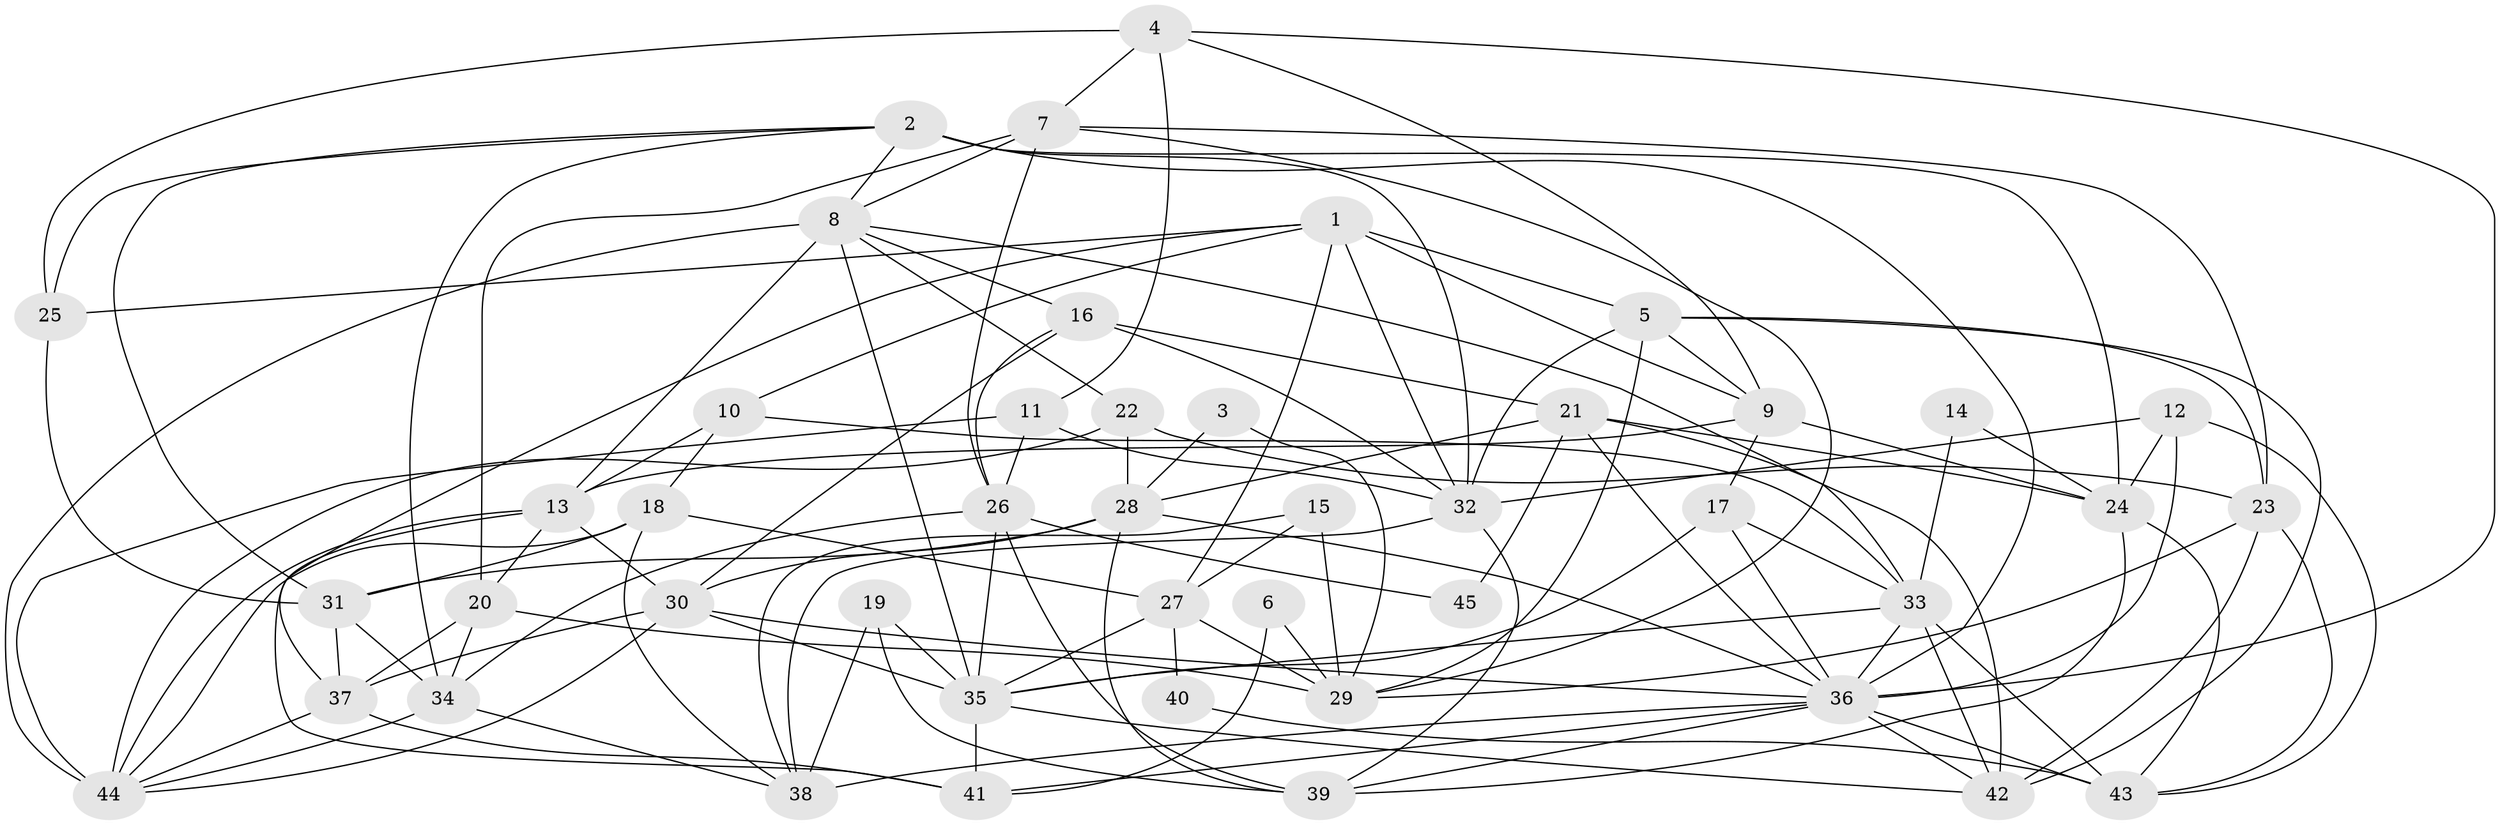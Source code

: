 // original degree distribution, {2: 0.17777777777777778, 6: 0.12222222222222222, 5: 0.2, 4: 0.2777777777777778, 3: 0.18888888888888888, 7: 0.03333333333333333}
// Generated by graph-tools (version 1.1) at 2025/26/03/09/25 03:26:13]
// undirected, 45 vertices, 127 edges
graph export_dot {
graph [start="1"]
  node [color=gray90,style=filled];
  1;
  2;
  3;
  4;
  5;
  6;
  7;
  8;
  9;
  10;
  11;
  12;
  13;
  14;
  15;
  16;
  17;
  18;
  19;
  20;
  21;
  22;
  23;
  24;
  25;
  26;
  27;
  28;
  29;
  30;
  31;
  32;
  33;
  34;
  35;
  36;
  37;
  38;
  39;
  40;
  41;
  42;
  43;
  44;
  45;
  1 -- 5 [weight=2.0];
  1 -- 9 [weight=1.0];
  1 -- 10 [weight=1.0];
  1 -- 25 [weight=1.0];
  1 -- 27 [weight=1.0];
  1 -- 32 [weight=1.0];
  1 -- 37 [weight=1.0];
  2 -- 8 [weight=1.0];
  2 -- 24 [weight=1.0];
  2 -- 25 [weight=1.0];
  2 -- 31 [weight=1.0];
  2 -- 32 [weight=1.0];
  2 -- 34 [weight=1.0];
  2 -- 36 [weight=2.0];
  3 -- 28 [weight=1.0];
  3 -- 29 [weight=1.0];
  4 -- 7 [weight=1.0];
  4 -- 9 [weight=1.0];
  4 -- 11 [weight=1.0];
  4 -- 25 [weight=1.0];
  4 -- 36 [weight=1.0];
  5 -- 9 [weight=1.0];
  5 -- 23 [weight=1.0];
  5 -- 29 [weight=1.0];
  5 -- 32 [weight=1.0];
  5 -- 42 [weight=1.0];
  6 -- 29 [weight=1.0];
  6 -- 41 [weight=1.0];
  7 -- 8 [weight=1.0];
  7 -- 20 [weight=1.0];
  7 -- 23 [weight=1.0];
  7 -- 26 [weight=1.0];
  7 -- 29 [weight=1.0];
  8 -- 13 [weight=1.0];
  8 -- 16 [weight=1.0];
  8 -- 22 [weight=1.0];
  8 -- 33 [weight=1.0];
  8 -- 35 [weight=1.0];
  8 -- 44 [weight=2.0];
  9 -- 13 [weight=1.0];
  9 -- 17 [weight=1.0];
  9 -- 24 [weight=1.0];
  10 -- 13 [weight=1.0];
  10 -- 18 [weight=1.0];
  10 -- 33 [weight=1.0];
  11 -- 26 [weight=1.0];
  11 -- 32 [weight=1.0];
  11 -- 44 [weight=1.0];
  12 -- 24 [weight=1.0];
  12 -- 32 [weight=1.0];
  12 -- 36 [weight=1.0];
  12 -- 43 [weight=1.0];
  13 -- 20 [weight=1.0];
  13 -- 30 [weight=1.0];
  13 -- 41 [weight=1.0];
  13 -- 44 [weight=1.0];
  14 -- 24 [weight=1.0];
  14 -- 33 [weight=1.0];
  15 -- 27 [weight=1.0];
  15 -- 29 [weight=1.0];
  15 -- 38 [weight=1.0];
  16 -- 21 [weight=1.0];
  16 -- 26 [weight=1.0];
  16 -- 30 [weight=1.0];
  16 -- 32 [weight=1.0];
  17 -- 33 [weight=1.0];
  17 -- 35 [weight=1.0];
  17 -- 36 [weight=2.0];
  18 -- 27 [weight=1.0];
  18 -- 31 [weight=1.0];
  18 -- 38 [weight=1.0];
  18 -- 44 [weight=1.0];
  19 -- 35 [weight=1.0];
  19 -- 38 [weight=1.0];
  19 -- 39 [weight=1.0];
  20 -- 29 [weight=2.0];
  20 -- 34 [weight=1.0];
  20 -- 37 [weight=1.0];
  21 -- 24 [weight=2.0];
  21 -- 28 [weight=1.0];
  21 -- 36 [weight=1.0];
  21 -- 42 [weight=1.0];
  21 -- 45 [weight=1.0];
  22 -- 23 [weight=1.0];
  22 -- 28 [weight=1.0];
  22 -- 44 [weight=1.0];
  23 -- 29 [weight=1.0];
  23 -- 42 [weight=1.0];
  23 -- 43 [weight=1.0];
  24 -- 39 [weight=1.0];
  24 -- 43 [weight=1.0];
  25 -- 31 [weight=1.0];
  26 -- 34 [weight=1.0];
  26 -- 35 [weight=1.0];
  26 -- 39 [weight=1.0];
  26 -- 45 [weight=1.0];
  27 -- 29 [weight=1.0];
  27 -- 35 [weight=1.0];
  27 -- 40 [weight=1.0];
  28 -- 30 [weight=1.0];
  28 -- 31 [weight=1.0];
  28 -- 36 [weight=1.0];
  28 -- 39 [weight=1.0];
  30 -- 35 [weight=1.0];
  30 -- 36 [weight=1.0];
  30 -- 37 [weight=1.0];
  30 -- 44 [weight=1.0];
  31 -- 34 [weight=1.0];
  31 -- 37 [weight=1.0];
  32 -- 38 [weight=2.0];
  32 -- 39 [weight=1.0];
  33 -- 35 [weight=1.0];
  33 -- 36 [weight=1.0];
  33 -- 42 [weight=1.0];
  33 -- 43 [weight=1.0];
  34 -- 38 [weight=1.0];
  34 -- 44 [weight=1.0];
  35 -- 41 [weight=1.0];
  35 -- 42 [weight=1.0];
  36 -- 38 [weight=2.0];
  36 -- 39 [weight=1.0];
  36 -- 41 [weight=1.0];
  36 -- 42 [weight=1.0];
  36 -- 43 [weight=1.0];
  37 -- 41 [weight=1.0];
  37 -- 44 [weight=1.0];
  40 -- 43 [weight=1.0];
}
